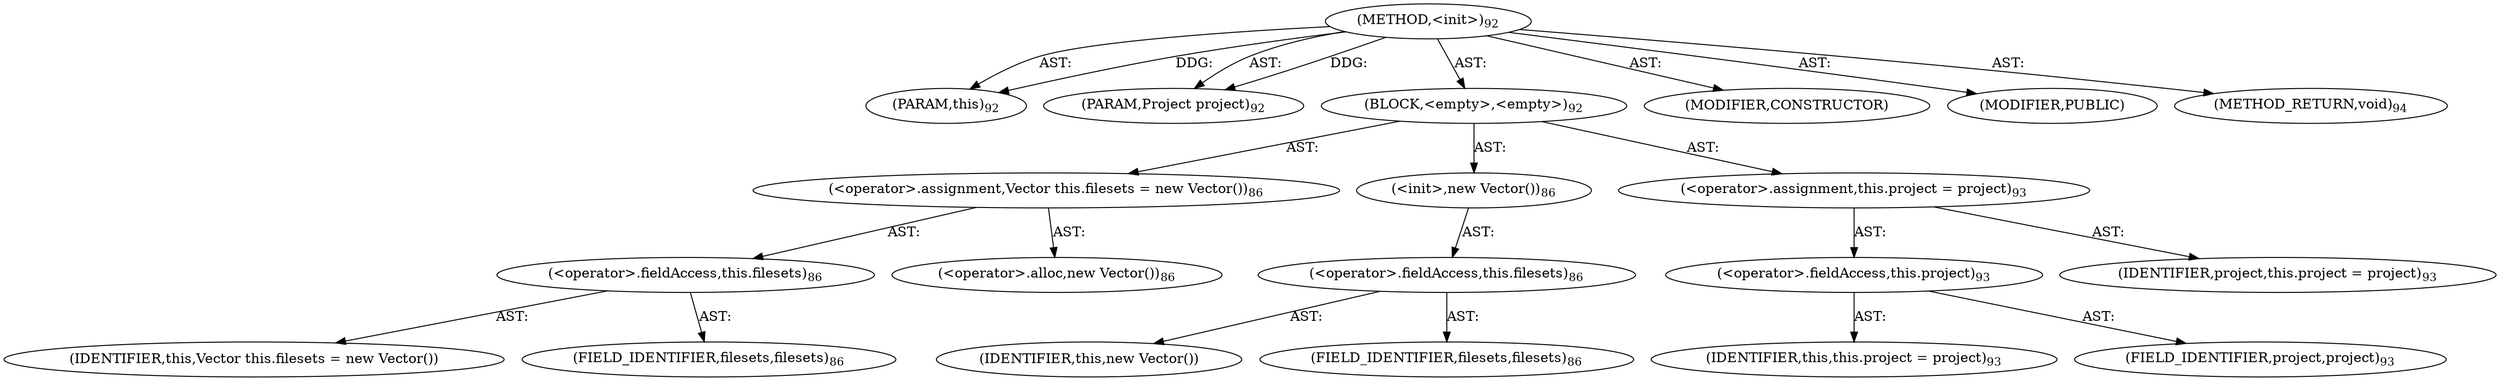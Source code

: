 digraph "&lt;init&gt;" {  
"111669149696" [label = <(METHOD,&lt;init&gt;)<SUB>92</SUB>> ]
"115964116997" [label = <(PARAM,this)<SUB>92</SUB>> ]
"115964116998" [label = <(PARAM,Project project)<SUB>92</SUB>> ]
"25769803776" [label = <(BLOCK,&lt;empty&gt;,&lt;empty&gt;)<SUB>92</SUB>> ]
"30064771072" [label = <(&lt;operator&gt;.assignment,Vector this.filesets = new Vector())<SUB>86</SUB>> ]
"30064771073" [label = <(&lt;operator&gt;.fieldAccess,this.filesets)<SUB>86</SUB>> ]
"68719476750" [label = <(IDENTIFIER,this,Vector this.filesets = new Vector())> ]
"55834574848" [label = <(FIELD_IDENTIFIER,filesets,filesets)<SUB>86</SUB>> ]
"30064771074" [label = <(&lt;operator&gt;.alloc,new Vector())<SUB>86</SUB>> ]
"30064771075" [label = <(&lt;init&gt;,new Vector())<SUB>86</SUB>> ]
"30064771076" [label = <(&lt;operator&gt;.fieldAccess,this.filesets)<SUB>86</SUB>> ]
"68719476751" [label = <(IDENTIFIER,this,new Vector())> ]
"55834574849" [label = <(FIELD_IDENTIFIER,filesets,filesets)<SUB>86</SUB>> ]
"30064771077" [label = <(&lt;operator&gt;.assignment,this.project = project)<SUB>93</SUB>> ]
"30064771078" [label = <(&lt;operator&gt;.fieldAccess,this.project)<SUB>93</SUB>> ]
"68719476749" [label = <(IDENTIFIER,this,this.project = project)<SUB>93</SUB>> ]
"55834574850" [label = <(FIELD_IDENTIFIER,project,project)<SUB>93</SUB>> ]
"68719476752" [label = <(IDENTIFIER,project,this.project = project)<SUB>93</SUB>> ]
"133143986178" [label = <(MODIFIER,CONSTRUCTOR)> ]
"133143986179" [label = <(MODIFIER,PUBLIC)> ]
"128849018880" [label = <(METHOD_RETURN,void)<SUB>94</SUB>> ]
  "111669149696" -> "115964116997"  [ label = "AST: "] 
  "111669149696" -> "115964116998"  [ label = "AST: "] 
  "111669149696" -> "25769803776"  [ label = "AST: "] 
  "111669149696" -> "133143986178"  [ label = "AST: "] 
  "111669149696" -> "133143986179"  [ label = "AST: "] 
  "111669149696" -> "128849018880"  [ label = "AST: "] 
  "25769803776" -> "30064771072"  [ label = "AST: "] 
  "25769803776" -> "30064771075"  [ label = "AST: "] 
  "25769803776" -> "30064771077"  [ label = "AST: "] 
  "30064771072" -> "30064771073"  [ label = "AST: "] 
  "30064771072" -> "30064771074"  [ label = "AST: "] 
  "30064771073" -> "68719476750"  [ label = "AST: "] 
  "30064771073" -> "55834574848"  [ label = "AST: "] 
  "30064771075" -> "30064771076"  [ label = "AST: "] 
  "30064771076" -> "68719476751"  [ label = "AST: "] 
  "30064771076" -> "55834574849"  [ label = "AST: "] 
  "30064771077" -> "30064771078"  [ label = "AST: "] 
  "30064771077" -> "68719476752"  [ label = "AST: "] 
  "30064771078" -> "68719476749"  [ label = "AST: "] 
  "30064771078" -> "55834574850"  [ label = "AST: "] 
  "111669149696" -> "115964116997"  [ label = "DDG: "] 
  "111669149696" -> "115964116998"  [ label = "DDG: "] 
}
